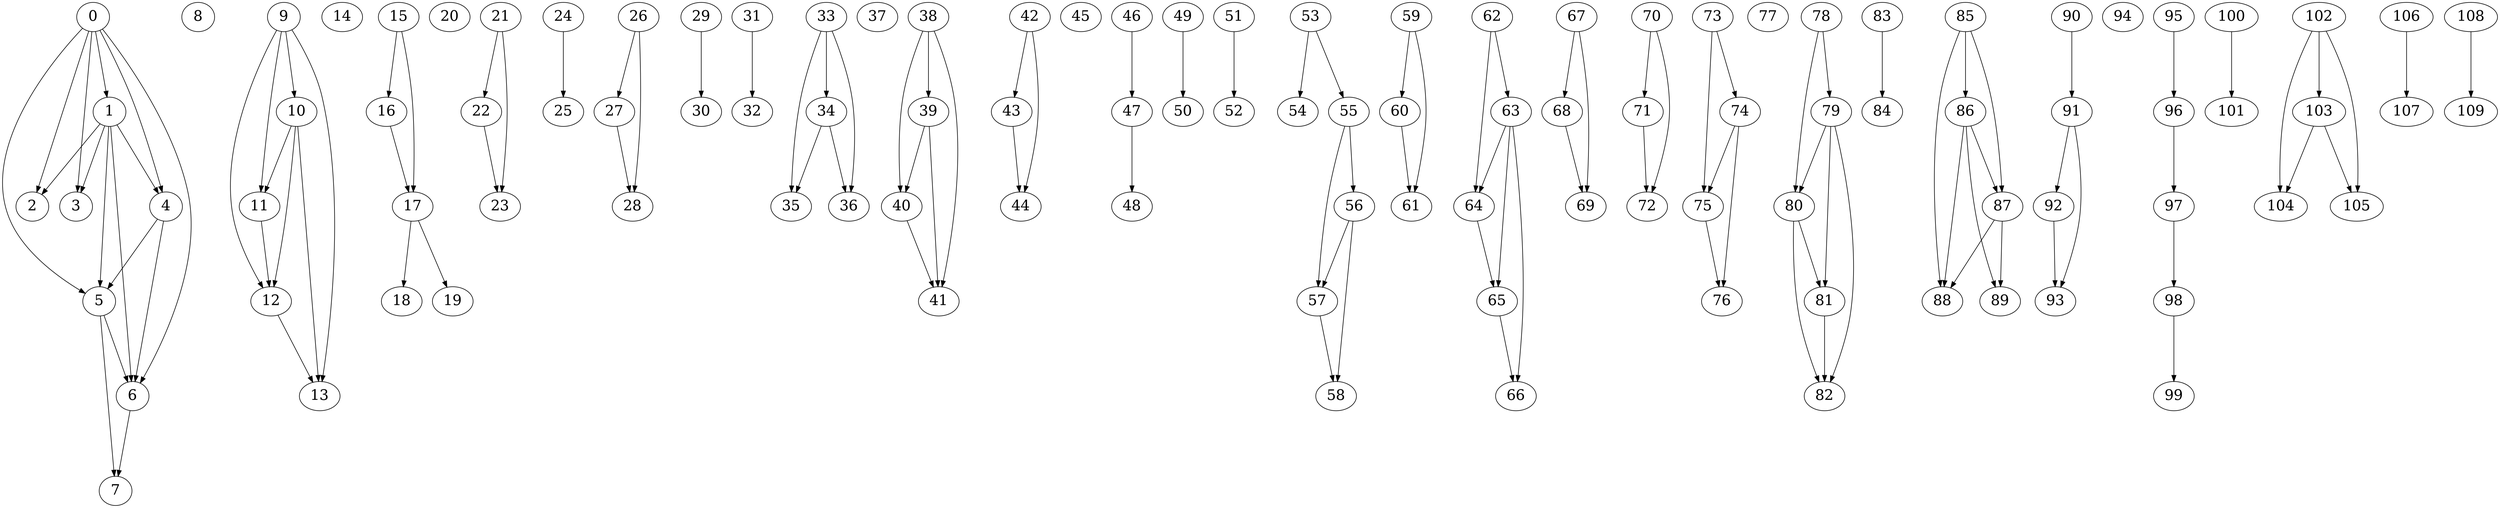 digraph G {
    graph [fontsize=24]
    edge [fontsize=24]
    node [fontsize=24]
    ranksep = 1.5
    nodesep = .25
    0 -> { 1 2 3 4 5 6 };
    1 -> { 2 3 4 5 6 };
    2 -> { };
    3 -> { };
    4 -> { 5 6 };
    5 -> { 6 7 };
    6 -> { 7 };
    7 -> { };
    8 -> { };
    9 -> { 10 11 12 13 };
    10 -> { 11 12 13 };
    11 -> { 12 };
    12 -> { 13 };
    13 -> { };
    14 -> { };
    15 -> { 16 17 };
    16 -> { 17 };
    17 -> { 18 19 };
    18 -> { };
    19 -> { };
    20 -> { };
    21 -> { 22 23 };
    22 -> { 23 };
    23 -> { };
    24 -> { 25 };
    25 -> { };
    26 -> { 27 28 };
    27 -> { 28 };
    28 -> { };
    29 -> { 30 };
    30 -> { };
    31 -> { 32 };
    32 -> { };
    33 -> { 34 35 36 };
    34 -> { 35 36 };
    35 -> { };
    36 -> { };
    37 -> { };
    38 -> { 39 40 41 };
    39 -> { 40 41 };
    40 -> { 41 };
    41 -> { };
    42 -> { 43 44 };
    43 -> { 44 };
    44 -> { };
    45 -> { };
    46 -> { 47 };
    47 -> { 48 };
    48 -> { };
    49 -> { 50 };
    50 -> { };
    51 -> { 52 };
    52 -> { };
    53 -> { 54 55 };
    54 -> { };
    55 -> { 56 57 };
    56 -> { 57 58 };
    57 -> { 58 };
    58 -> { };
    59 -> { 60 61 };
    60 -> { 61 };
    61 -> { };
    62 -> { 63 64 };
    63 -> { 64 65 66 };
    64 -> { 65 };
    65 -> { 66 };
    66 -> { };
    67 -> { 68 69 };
    68 -> { 69 };
    69 -> { };
    70 -> { 71 72 };
    71 -> { 72 };
    72 -> { };
    73 -> { 74 75 };
    74 -> { 75 76 };
    75 -> { 76 };
    76 -> { };
    77 -> { };
    78 -> { 79 80 };
    79 -> { 80 81 82 };
    80 -> { 81 82 };
    81 -> { 82 };
    82 -> { };
    83 -> { 84 };
    84 -> { };
    85 -> { 86 87 88 };
    86 -> { 87 88 89 };
    87 -> { 88 89 };
    88 -> { };
    89 -> { };
    90 -> { 91 };
    91 -> { 92 93 };
    92 -> { 93 };
    93 -> { };
    94 -> { };
    95 -> { 96 };
    96 -> { 97 };
    97 -> { 98 };
    98 -> { 99 };
    99 -> { };
    100 -> { 101 };
    101 -> { };
    102 -> { 103 104 105 };
    103 -> { 104 105 };
    104 -> { };
    105 -> { };
    106 -> { 107 };
    107 -> { };
    108 -> { 109 };
    109 -> { };
}
